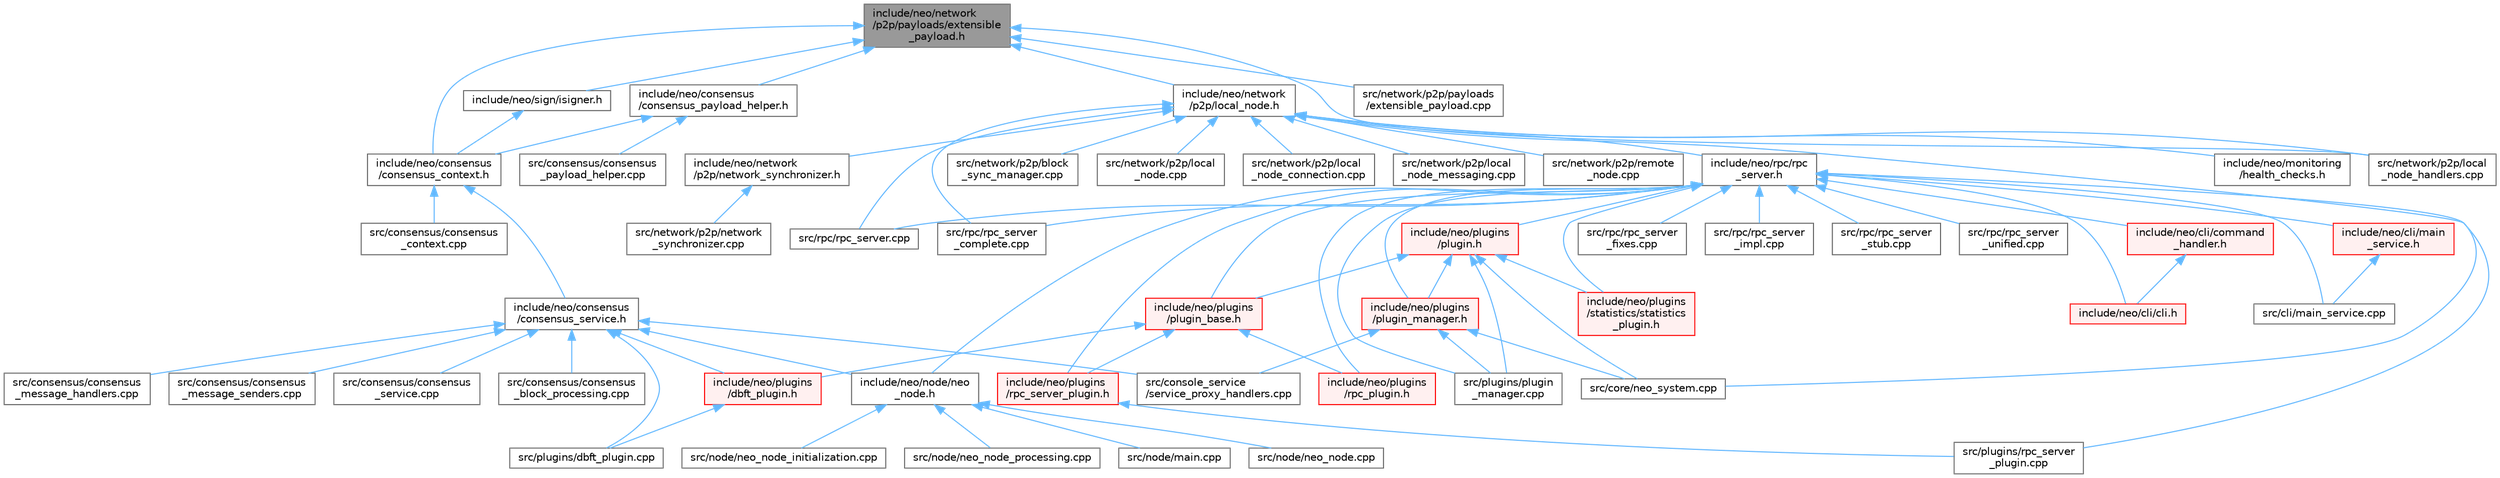 digraph "include/neo/network/p2p/payloads/extensible_payload.h"
{
 // LATEX_PDF_SIZE
  bgcolor="transparent";
  edge [fontname=Helvetica,fontsize=10,labelfontname=Helvetica,labelfontsize=10];
  node [fontname=Helvetica,fontsize=10,shape=box,height=0.2,width=0.4];
  Node1 [id="Node000001",label="include/neo/network\l/p2p/payloads/extensible\l_payload.h",height=0.2,width=0.4,color="gray40", fillcolor="grey60", style="filled", fontcolor="black",tooltip=" "];
  Node1 -> Node2 [id="edge1_Node000001_Node000002",dir="back",color="steelblue1",style="solid",tooltip=" "];
  Node2 [id="Node000002",label="include/neo/consensus\l/consensus_context.h",height=0.2,width=0.4,color="grey40", fillcolor="white", style="filled",URL="$consensus__context_8h.html",tooltip=" "];
  Node2 -> Node3 [id="edge2_Node000002_Node000003",dir="back",color="steelblue1",style="solid",tooltip=" "];
  Node3 [id="Node000003",label="include/neo/consensus\l/consensus_service.h",height=0.2,width=0.4,color="grey40", fillcolor="white", style="filled",URL="$consensus__service_8h.html",tooltip=" "];
  Node3 -> Node4 [id="edge3_Node000003_Node000004",dir="back",color="steelblue1",style="solid",tooltip=" "];
  Node4 [id="Node000004",label="include/neo/node/neo\l_node.h",height=0.2,width=0.4,color="grey40", fillcolor="white", style="filled",URL="$neo__node_8h.html",tooltip=" "];
  Node4 -> Node5 [id="edge4_Node000004_Node000005",dir="back",color="steelblue1",style="solid",tooltip=" "];
  Node5 [id="Node000005",label="src/node/main.cpp",height=0.2,width=0.4,color="grey40", fillcolor="white", style="filled",URL="$main_8cpp.html",tooltip="Main entry point for Neo C++ Node."];
  Node4 -> Node6 [id="edge5_Node000004_Node000006",dir="back",color="steelblue1",style="solid",tooltip=" "];
  Node6 [id="Node000006",label="src/node/neo_node.cpp",height=0.2,width=0.4,color="grey40", fillcolor="white", style="filled",URL="$neo__node_8cpp.html",tooltip=" "];
  Node4 -> Node7 [id="edge6_Node000004_Node000007",dir="back",color="steelblue1",style="solid",tooltip=" "];
  Node7 [id="Node000007",label="src/node/neo_node_initialization.cpp",height=0.2,width=0.4,color="grey40", fillcolor="white", style="filled",URL="$neo__node__initialization_8cpp.html",tooltip=" "];
  Node4 -> Node8 [id="edge7_Node000004_Node000008",dir="back",color="steelblue1",style="solid",tooltip=" "];
  Node8 [id="Node000008",label="src/node/neo_node_processing.cpp",height=0.2,width=0.4,color="grey40", fillcolor="white", style="filled",URL="$neo__node__processing_8cpp.html",tooltip=" "];
  Node3 -> Node9 [id="edge8_Node000003_Node000009",dir="back",color="steelblue1",style="solid",tooltip=" "];
  Node9 [id="Node000009",label="include/neo/plugins\l/dbft_plugin.h",height=0.2,width=0.4,color="red", fillcolor="#FFF0F0", style="filled",URL="$dbft__plugin_8h.html",tooltip=" "];
  Node9 -> Node10 [id="edge9_Node000009_Node000010",dir="back",color="steelblue1",style="solid",tooltip=" "];
  Node10 [id="Node000010",label="src/plugins/dbft_plugin.cpp",height=0.2,width=0.4,color="grey40", fillcolor="white", style="filled",URL="$dbft__plugin_8cpp.html",tooltip=" "];
  Node3 -> Node12 [id="edge10_Node000003_Node000012",dir="back",color="steelblue1",style="solid",tooltip=" "];
  Node12 [id="Node000012",label="src/consensus/consensus\l_block_processing.cpp",height=0.2,width=0.4,color="grey40", fillcolor="white", style="filled",URL="$consensus__block__processing_8cpp.html",tooltip=" "];
  Node3 -> Node13 [id="edge11_Node000003_Node000013",dir="back",color="steelblue1",style="solid",tooltip=" "];
  Node13 [id="Node000013",label="src/consensus/consensus\l_message_handlers.cpp",height=0.2,width=0.4,color="grey40", fillcolor="white", style="filled",URL="$consensus__message__handlers_8cpp.html",tooltip=" "];
  Node3 -> Node14 [id="edge12_Node000003_Node000014",dir="back",color="steelblue1",style="solid",tooltip=" "];
  Node14 [id="Node000014",label="src/consensus/consensus\l_message_senders.cpp",height=0.2,width=0.4,color="grey40", fillcolor="white", style="filled",URL="$consensus__message__senders_8cpp.html",tooltip=" "];
  Node3 -> Node15 [id="edge13_Node000003_Node000015",dir="back",color="steelblue1",style="solid",tooltip=" "];
  Node15 [id="Node000015",label="src/consensus/consensus\l_service.cpp",height=0.2,width=0.4,color="grey40", fillcolor="white", style="filled",URL="$consensus__service_8cpp.html",tooltip=" "];
  Node3 -> Node16 [id="edge14_Node000003_Node000016",dir="back",color="steelblue1",style="solid",tooltip=" "];
  Node16 [id="Node000016",label="src/console_service\l/service_proxy_handlers.cpp",height=0.2,width=0.4,color="grey40", fillcolor="white", style="filled",URL="$service__proxy__handlers_8cpp.html",tooltip=" "];
  Node3 -> Node10 [id="edge15_Node000003_Node000010",dir="back",color="steelblue1",style="solid",tooltip=" "];
  Node2 -> Node17 [id="edge16_Node000002_Node000017",dir="back",color="steelblue1",style="solid",tooltip=" "];
  Node17 [id="Node000017",label="src/consensus/consensus\l_context.cpp",height=0.2,width=0.4,color="grey40", fillcolor="white", style="filled",URL="$consensus__context_8cpp.html",tooltip=" "];
  Node1 -> Node18 [id="edge17_Node000001_Node000018",dir="back",color="steelblue1",style="solid",tooltip=" "];
  Node18 [id="Node000018",label="include/neo/consensus\l/consensus_payload_helper.h",height=0.2,width=0.4,color="grey40", fillcolor="white", style="filled",URL="$consensus__payload__helper_8h.html",tooltip=" "];
  Node18 -> Node2 [id="edge18_Node000018_Node000002",dir="back",color="steelblue1",style="solid",tooltip=" "];
  Node18 -> Node19 [id="edge19_Node000018_Node000019",dir="back",color="steelblue1",style="solid",tooltip=" "];
  Node19 [id="Node000019",label="src/consensus/consensus\l_payload_helper.cpp",height=0.2,width=0.4,color="grey40", fillcolor="white", style="filled",URL="$consensus__payload__helper_8cpp.html",tooltip=" "];
  Node1 -> Node20 [id="edge20_Node000001_Node000020",dir="back",color="steelblue1",style="solid",tooltip=" "];
  Node20 [id="Node000020",label="include/neo/network\l/p2p/local_node.h",height=0.2,width=0.4,color="grey40", fillcolor="white", style="filled",URL="$local__node_8h.html",tooltip=" "];
  Node20 -> Node21 [id="edge21_Node000020_Node000021",dir="back",color="steelblue1",style="solid",tooltip=" "];
  Node21 [id="Node000021",label="include/neo/monitoring\l/health_checks.h",height=0.2,width=0.4,color="grey40", fillcolor="white", style="filled",URL="$health__checks_8h.html",tooltip=" "];
  Node20 -> Node22 [id="edge22_Node000020_Node000022",dir="back",color="steelblue1",style="solid",tooltip=" "];
  Node22 [id="Node000022",label="include/neo/network\l/p2p/network_synchronizer.h",height=0.2,width=0.4,color="grey40", fillcolor="white", style="filled",URL="$network__synchronizer_8h.html",tooltip=" "];
  Node22 -> Node23 [id="edge23_Node000022_Node000023",dir="back",color="steelblue1",style="solid",tooltip=" "];
  Node23 [id="Node000023",label="src/network/p2p/network\l_synchronizer.cpp",height=0.2,width=0.4,color="grey40", fillcolor="white", style="filled",URL="$network__synchronizer_8cpp.html",tooltip=" "];
  Node20 -> Node24 [id="edge24_Node000020_Node000024",dir="back",color="steelblue1",style="solid",tooltip=" "];
  Node24 [id="Node000024",label="include/neo/rpc/rpc\l_server.h",height=0.2,width=0.4,color="grey40", fillcolor="white", style="filled",URL="$rpc__server_8h.html",tooltip=" "];
  Node24 -> Node25 [id="edge25_Node000024_Node000025",dir="back",color="steelblue1",style="solid",tooltip=" "];
  Node25 [id="Node000025",label="include/neo/cli/cli.h",height=0.2,width=0.4,color="red", fillcolor="#FFF0F0", style="filled",URL="$cli_8h.html",tooltip=" "];
  Node24 -> Node27 [id="edge26_Node000024_Node000027",dir="back",color="steelblue1",style="solid",tooltip=" "];
  Node27 [id="Node000027",label="include/neo/cli/command\l_handler.h",height=0.2,width=0.4,color="red", fillcolor="#FFF0F0", style="filled",URL="$command__handler_8h.html",tooltip=" "];
  Node27 -> Node25 [id="edge27_Node000027_Node000025",dir="back",color="steelblue1",style="solid",tooltip=" "];
  Node24 -> Node31 [id="edge28_Node000024_Node000031",dir="back",color="steelblue1",style="solid",tooltip=" "];
  Node31 [id="Node000031",label="include/neo/cli/main\l_service.h",height=0.2,width=0.4,color="red", fillcolor="#FFF0F0", style="filled",URL="$main__service_8h.html",tooltip=" "];
  Node31 -> Node40 [id="edge29_Node000031_Node000040",dir="back",color="steelblue1",style="solid",tooltip=" "];
  Node40 [id="Node000040",label="src/cli/main_service.cpp",height=0.2,width=0.4,color="grey40", fillcolor="white", style="filled",URL="$main__service_8cpp.html",tooltip=" "];
  Node24 -> Node4 [id="edge30_Node000024_Node000004",dir="back",color="steelblue1",style="solid",tooltip=" "];
  Node24 -> Node44 [id="edge31_Node000024_Node000044",dir="back",color="steelblue1",style="solid",tooltip=" "];
  Node44 [id="Node000044",label="include/neo/plugins\l/plugin.h",height=0.2,width=0.4,color="red", fillcolor="#FFF0F0", style="filled",URL="$plugins_2plugin_8h.html",tooltip=" "];
  Node44 -> Node45 [id="edge32_Node000044_Node000045",dir="back",color="steelblue1",style="solid",tooltip=" "];
  Node45 [id="Node000045",label="include/neo/plugins\l/plugin_base.h",height=0.2,width=0.4,color="red", fillcolor="#FFF0F0", style="filled",URL="$plugin__base_8h.html",tooltip=" "];
  Node45 -> Node9 [id="edge33_Node000045_Node000009",dir="back",color="steelblue1",style="solid",tooltip=" "];
  Node45 -> Node48 [id="edge34_Node000045_Node000048",dir="back",color="steelblue1",style="solid",tooltip=" "];
  Node48 [id="Node000048",label="include/neo/plugins\l/rpc_plugin.h",height=0.2,width=0.4,color="red", fillcolor="#FFF0F0", style="filled",URL="$rpc__plugin_8h.html",tooltip=" "];
  Node45 -> Node50 [id="edge35_Node000045_Node000050",dir="back",color="steelblue1",style="solid",tooltip=" "];
  Node50 [id="Node000050",label="include/neo/plugins\l/rpc_server_plugin.h",height=0.2,width=0.4,color="red", fillcolor="#FFF0F0", style="filled",URL="$rpc__server__plugin_8h.html",tooltip=" "];
  Node50 -> Node51 [id="edge36_Node000050_Node000051",dir="back",color="steelblue1",style="solid",tooltip=" "];
  Node51 [id="Node000051",label="src/plugins/rpc_server\l_plugin.cpp",height=0.2,width=0.4,color="grey40", fillcolor="white", style="filled",URL="$rpc__server__plugin_8cpp.html",tooltip=" "];
  Node44 -> Node59 [id="edge37_Node000044_Node000059",dir="back",color="steelblue1",style="solid",tooltip=" "];
  Node59 [id="Node000059",label="include/neo/plugins\l/plugin_manager.h",height=0.2,width=0.4,color="red", fillcolor="#FFF0F0", style="filled",URL="$plugin__manager_8h.html",tooltip=" "];
  Node59 -> Node16 [id="edge38_Node000059_Node000016",dir="back",color="steelblue1",style="solid",tooltip=" "];
  Node59 -> Node60 [id="edge39_Node000059_Node000060",dir="back",color="steelblue1",style="solid",tooltip=" "];
  Node60 [id="Node000060",label="src/core/neo_system.cpp",height=0.2,width=0.4,color="grey40", fillcolor="white", style="filled",URL="$core_2neo__system_8cpp.html",tooltip=" "];
  Node59 -> Node61 [id="edge40_Node000059_Node000061",dir="back",color="steelblue1",style="solid",tooltip=" "];
  Node61 [id="Node000061",label="src/plugins/plugin\l_manager.cpp",height=0.2,width=0.4,color="grey40", fillcolor="white", style="filled",URL="$plugin__manager_8cpp.html",tooltip=" "];
  Node44 -> Node62 [id="edge41_Node000044_Node000062",dir="back",color="steelblue1",style="solid",tooltip=" "];
  Node62 [id="Node000062",label="include/neo/plugins\l/statistics/statistics\l_plugin.h",height=0.2,width=0.4,color="red", fillcolor="#FFF0F0", style="filled",URL="$statistics_2statistics__plugin_8h.html",tooltip=" "];
  Node44 -> Node60 [id="edge42_Node000044_Node000060",dir="back",color="steelblue1",style="solid",tooltip=" "];
  Node44 -> Node61 [id="edge43_Node000044_Node000061",dir="back",color="steelblue1",style="solid",tooltip=" "];
  Node24 -> Node45 [id="edge44_Node000024_Node000045",dir="back",color="steelblue1",style="solid",tooltip=" "];
  Node24 -> Node59 [id="edge45_Node000024_Node000059",dir="back",color="steelblue1",style="solid",tooltip=" "];
  Node24 -> Node48 [id="edge46_Node000024_Node000048",dir="back",color="steelblue1",style="solid",tooltip=" "];
  Node24 -> Node50 [id="edge47_Node000024_Node000050",dir="back",color="steelblue1",style="solid",tooltip=" "];
  Node24 -> Node62 [id="edge48_Node000024_Node000062",dir="back",color="steelblue1",style="solid",tooltip=" "];
  Node24 -> Node40 [id="edge49_Node000024_Node000040",dir="back",color="steelblue1",style="solid",tooltip=" "];
  Node24 -> Node61 [id="edge50_Node000024_Node000061",dir="back",color="steelblue1",style="solid",tooltip=" "];
  Node24 -> Node51 [id="edge51_Node000024_Node000051",dir="back",color="steelblue1",style="solid",tooltip=" "];
  Node24 -> Node66 [id="edge52_Node000024_Node000066",dir="back",color="steelblue1",style="solid",tooltip=" "];
  Node66 [id="Node000066",label="src/rpc/rpc_server.cpp",height=0.2,width=0.4,color="grey40", fillcolor="white", style="filled",URL="$rpc__server_8cpp.html",tooltip=" "];
  Node24 -> Node67 [id="edge53_Node000024_Node000067",dir="back",color="steelblue1",style="solid",tooltip=" "];
  Node67 [id="Node000067",label="src/rpc/rpc_server\l_complete.cpp",height=0.2,width=0.4,color="grey40", fillcolor="white", style="filled",URL="$rpc__server__complete_8cpp.html",tooltip=" "];
  Node24 -> Node68 [id="edge54_Node000024_Node000068",dir="back",color="steelblue1",style="solid",tooltip=" "];
  Node68 [id="Node000068",label="src/rpc/rpc_server\l_fixes.cpp",height=0.2,width=0.4,color="grey40", fillcolor="white", style="filled",URL="$rpc__server__fixes_8cpp.html",tooltip=" "];
  Node24 -> Node69 [id="edge55_Node000024_Node000069",dir="back",color="steelblue1",style="solid",tooltip=" "];
  Node69 [id="Node000069",label="src/rpc/rpc_server\l_impl.cpp",height=0.2,width=0.4,color="grey40", fillcolor="white", style="filled",URL="$rpc__server__impl_8cpp.html",tooltip=" "];
  Node24 -> Node70 [id="edge56_Node000024_Node000070",dir="back",color="steelblue1",style="solid",tooltip=" "];
  Node70 [id="Node000070",label="src/rpc/rpc_server\l_stub.cpp",height=0.2,width=0.4,color="grey40", fillcolor="white", style="filled",URL="$rpc__server__stub_8cpp.html",tooltip=" "];
  Node24 -> Node71 [id="edge57_Node000024_Node000071",dir="back",color="steelblue1",style="solid",tooltip=" "];
  Node71 [id="Node000071",label="src/rpc/rpc_server\l_unified.cpp",height=0.2,width=0.4,color="grey40", fillcolor="white", style="filled",URL="$rpc__server__unified_8cpp.html",tooltip=" "];
  Node20 -> Node60 [id="edge58_Node000020_Node000060",dir="back",color="steelblue1",style="solid",tooltip=" "];
  Node20 -> Node72 [id="edge59_Node000020_Node000072",dir="back",color="steelblue1",style="solid",tooltip=" "];
  Node72 [id="Node000072",label="src/network/p2p/block\l_sync_manager.cpp",height=0.2,width=0.4,color="grey40", fillcolor="white", style="filled",URL="$block__sync__manager_8cpp.html",tooltip=" "];
  Node20 -> Node73 [id="edge60_Node000020_Node000073",dir="back",color="steelblue1",style="solid",tooltip=" "];
  Node73 [id="Node000073",label="src/network/p2p/local\l_node.cpp",height=0.2,width=0.4,color="grey40", fillcolor="white", style="filled",URL="$local__node_8cpp.html",tooltip=" "];
  Node20 -> Node74 [id="edge61_Node000020_Node000074",dir="back",color="steelblue1",style="solid",tooltip=" "];
  Node74 [id="Node000074",label="src/network/p2p/local\l_node_connection.cpp",height=0.2,width=0.4,color="grey40", fillcolor="white", style="filled",URL="$local__node__connection_8cpp.html",tooltip=" "];
  Node20 -> Node75 [id="edge62_Node000020_Node000075",dir="back",color="steelblue1",style="solid",tooltip=" "];
  Node75 [id="Node000075",label="src/network/p2p/local\l_node_handlers.cpp",height=0.2,width=0.4,color="grey40", fillcolor="white", style="filled",URL="$local__node__handlers_8cpp.html",tooltip=" "];
  Node20 -> Node76 [id="edge63_Node000020_Node000076",dir="back",color="steelblue1",style="solid",tooltip=" "];
  Node76 [id="Node000076",label="src/network/p2p/local\l_node_messaging.cpp",height=0.2,width=0.4,color="grey40", fillcolor="white", style="filled",URL="$local__node__messaging_8cpp.html",tooltip=" "];
  Node20 -> Node77 [id="edge64_Node000020_Node000077",dir="back",color="steelblue1",style="solid",tooltip=" "];
  Node77 [id="Node000077",label="src/network/p2p/remote\l_node.cpp",height=0.2,width=0.4,color="grey40", fillcolor="white", style="filled",URL="$remote__node_8cpp.html",tooltip=" "];
  Node20 -> Node66 [id="edge65_Node000020_Node000066",dir="back",color="steelblue1",style="solid",tooltip=" "];
  Node20 -> Node67 [id="edge66_Node000020_Node000067",dir="back",color="steelblue1",style="solid",tooltip=" "];
  Node1 -> Node78 [id="edge67_Node000001_Node000078",dir="back",color="steelblue1",style="solid",tooltip=" "];
  Node78 [id="Node000078",label="include/neo/sign/isigner.h",height=0.2,width=0.4,color="grey40", fillcolor="white", style="filled",URL="$isigner_8h.html",tooltip=" "];
  Node78 -> Node2 [id="edge68_Node000078_Node000002",dir="back",color="steelblue1",style="solid",tooltip=" "];
  Node1 -> Node75 [id="edge69_Node000001_Node000075",dir="back",color="steelblue1",style="solid",tooltip=" "];
  Node1 -> Node79 [id="edge70_Node000001_Node000079",dir="back",color="steelblue1",style="solid",tooltip=" "];
  Node79 [id="Node000079",label="src/network/p2p/payloads\l/extensible_payload.cpp",height=0.2,width=0.4,color="grey40", fillcolor="white", style="filled",URL="$extensible__payload_8cpp.html",tooltip=" "];
}
